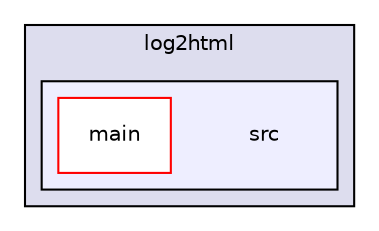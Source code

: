 digraph "/Users/zoltan/git/OKW/log2html/src" {
  compound=true
  node [ fontsize="10", fontname="Helvetica"];
  edge [ labelfontsize="10", labelfontname="Helvetica"];
  subgraph clusterdir_2331256fa230e52e8c3852b0645811d0 {
    graph [ bgcolor="#ddddee", pencolor="black", label="log2html" fontname="Helvetica", fontsize="10", URL="dir_2331256fa230e52e8c3852b0645811d0.html"]
  subgraph clusterdir_6ff0dc70255697b805f4916ec41b19c9 {
    graph [ bgcolor="#eeeeff", pencolor="black", label="" URL="dir_6ff0dc70255697b805f4916ec41b19c9.html"];
    dir_6ff0dc70255697b805f4916ec41b19c9 [shape=plaintext label="src"];
    dir_1766676e53155aab039afeb7c30c9582 [shape=box label="main" color="red" fillcolor="white" style="filled" URL="dir_1766676e53155aab039afeb7c30c9582.html"];
  }
  }
}
